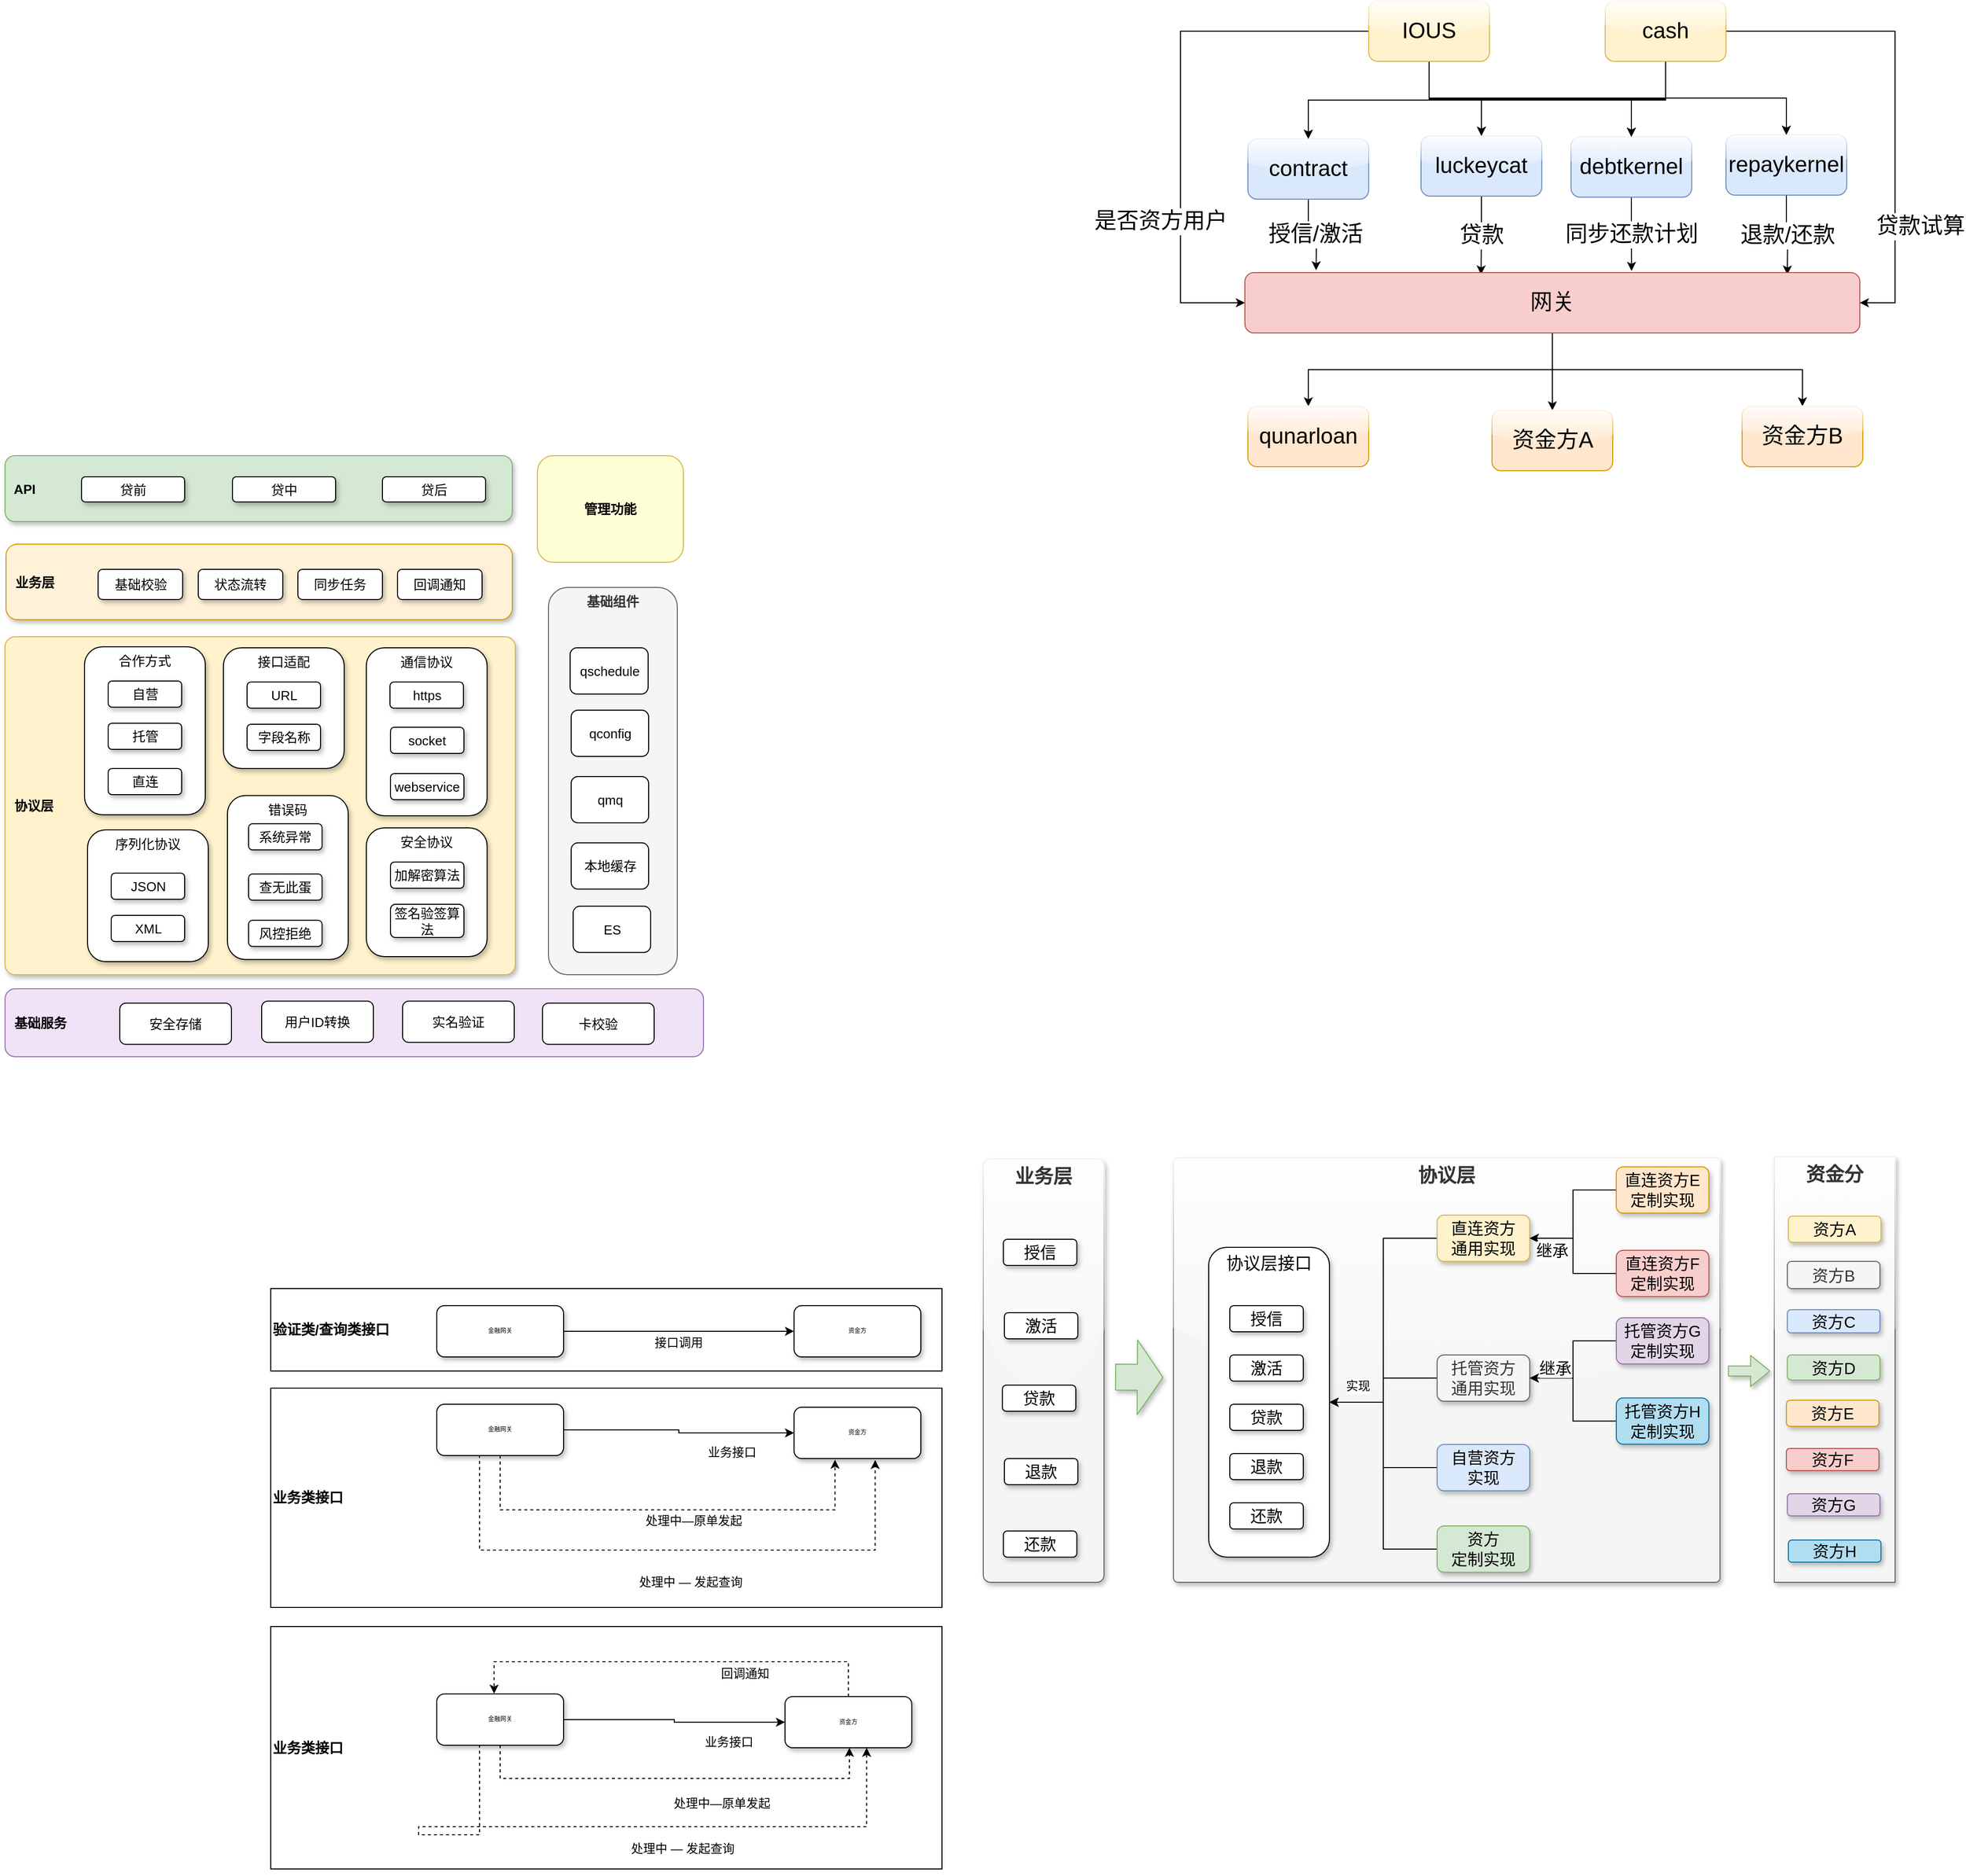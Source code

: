 <mxfile version="12.9.3" type="github">
  <diagram id="pQbSXTKy-mhwdIOJWXm_" name="第 1 页">
    <mxGraphModel dx="2622" dy="1562" grid="0" gridSize="10" guides="1" tooltips="1" connect="1" arrows="1" fold="1" page="0" pageScale="1" pageWidth="1600" pageHeight="1200" math="0" shadow="0">
      <root>
        <mxCell id="0" />
        <mxCell id="1" parent="0" />
        <mxCell id="Zh9DPLkA23UePyNAktpm-85" value="&amp;nbsp; 基础服务" style="rounded=1;whiteSpace=wrap;html=1;shadow=0;fontSize=13;align=left;verticalAlign=middle;fontStyle=1;fillColor=#F1E3F7;strokeColor=#9673a6;" parent="1" vertex="1">
          <mxGeometry x="-985" y="224" width="694" height="67.5" as="geometry" />
        </mxCell>
        <mxCell id="g_zkcs7ZYNfTT1dcq7fS-4" value="业务类接口" style="rounded=0;whiteSpace=wrap;html=1;align=left;fontStyle=1;fontSize=14;" parent="1" vertex="1">
          <mxGeometry x="-721" y="858" width="667" height="241" as="geometry" />
        </mxCell>
        <mxCell id="g_zkcs7ZYNfTT1dcq7fS-3" value="业务类接口" style="rounded=0;whiteSpace=wrap;html=1;align=left;fontStyle=1;fontSize=14;" parent="1" vertex="1">
          <mxGeometry x="-721" y="621" width="667" height="218" as="geometry" />
        </mxCell>
        <mxCell id="g_zkcs7ZYNfTT1dcq7fS-2" value="验证类/查询类接口" style="rounded=0;whiteSpace=wrap;html=1;align=left;fontStyle=1;fontSize=14;" parent="1" vertex="1">
          <mxGeometry x="-721" y="522" width="667" height="82" as="geometry" />
        </mxCell>
        <mxCell id="Zh9DPLkA23UePyNAktpm-82" value="基础组件" style="rounded=1;whiteSpace=wrap;html=1;shadow=0;fontSize=13;align=center;fontStyle=1;fillColor=#f5f5f5;strokeColor=#666666;fontColor=#333333;verticalAlign=top;" parent="1" vertex="1">
          <mxGeometry x="-445" y="-175" width="128" height="385" as="geometry" />
        </mxCell>
        <mxCell id="oRhJdaxvoY9CLy49b8uQ-59" value="资金分" style="rounded=0;whiteSpace=wrap;html=1;verticalAlign=top;fontSize=19;fontStyle=1;shadow=1;fillColor=#f5f5f5;strokeColor=#666666;fontColor=#333333;glass=1;" parent="1" vertex="1">
          <mxGeometry x="773" y="391" width="120" height="423" as="geometry" />
        </mxCell>
        <mxCell id="oRhJdaxvoY9CLy49b8uQ-37" value="协议层" style="rounded=1;whiteSpace=wrap;html=1;verticalAlign=top;fontStyle=1;fontSize=19;shadow=1;fillColor=#f5f5f5;strokeColor=#666666;fontColor=#333333;comic=0;glass=1;arcSize=1;" parent="1" vertex="1">
          <mxGeometry x="176" y="392" width="543" height="422" as="geometry" />
        </mxCell>
        <mxCell id="jV6rehnpYOMUCbgezzGA-75" value="协议层接口" style="rounded=1;whiteSpace=wrap;html=1;verticalAlign=top;shadow=1;fontSize=17;" parent="1" vertex="1">
          <mxGeometry x="211" y="481" width="120" height="308" as="geometry" />
        </mxCell>
        <mxCell id="jV6rehnpYOMUCbgezzGA-76" value="授信" style="rounded=1;whiteSpace=wrap;html=1;fontSize=16;shadow=1;" parent="1" vertex="1">
          <mxGeometry x="232" y="539" width="73" height="26" as="geometry" />
        </mxCell>
        <mxCell id="jV6rehnpYOMUCbgezzGA-77" value="退款" style="rounded=1;whiteSpace=wrap;html=1;fontSize=16;shadow=1;" parent="1" vertex="1">
          <mxGeometry x="232" y="686" width="73" height="26" as="geometry" />
        </mxCell>
        <mxCell id="jV6rehnpYOMUCbgezzGA-78" value="贷款" style="rounded=1;whiteSpace=wrap;html=1;fontSize=16;shadow=1;" parent="1" vertex="1">
          <mxGeometry x="232" y="637" width="73" height="26" as="geometry" />
        </mxCell>
        <mxCell id="jV6rehnpYOMUCbgezzGA-79" value="还款" style="rounded=1;whiteSpace=wrap;html=1;fontSize=16;shadow=1;" parent="1" vertex="1">
          <mxGeometry x="232" y="735" width="73" height="26" as="geometry" />
        </mxCell>
        <mxCell id="jV6rehnpYOMUCbgezzGA-84" style="edgeStyle=orthogonalEdgeStyle;rounded=0;orthogonalLoop=1;jettySize=auto;html=1;exitX=0;exitY=0.5;exitDx=0;exitDy=0;entryX=1;entryY=0.5;entryDx=0;entryDy=0;shadow=0;" parent="1" source="jV6rehnpYOMUCbgezzGA-81" target="jV6rehnpYOMUCbgezzGA-75" edge="1">
          <mxGeometry relative="1" as="geometry" />
        </mxCell>
        <mxCell id="jV6rehnpYOMUCbgezzGA-81" value="直连资方&lt;br style=&quot;font-size: 16px;&quot;&gt;通用实现" style="rounded=1;whiteSpace=wrap;html=1;fontSize=16;fillColor=#fff2cc;strokeColor=#d6b656;shadow=1;" parent="1" vertex="1">
          <mxGeometry x="438" y="449" width="92" height="46" as="geometry" />
        </mxCell>
        <mxCell id="jV6rehnpYOMUCbgezzGA-85" style="edgeStyle=orthogonalEdgeStyle;rounded=0;orthogonalLoop=1;jettySize=auto;html=1;exitX=0;exitY=0.5;exitDx=0;exitDy=0;shadow=0;" parent="1" source="jV6rehnpYOMUCbgezzGA-82" target="jV6rehnpYOMUCbgezzGA-75" edge="1">
          <mxGeometry relative="1" as="geometry" />
        </mxCell>
        <mxCell id="jV6rehnpYOMUCbgezzGA-87" value="实现" style="text;html=1;align=center;verticalAlign=middle;resizable=0;points=[];labelBackgroundColor=#ffffff;shadow=0;" parent="jV6rehnpYOMUCbgezzGA-85" vertex="1" connectable="0">
          <mxGeometry x="-0.215" y="-3" relative="1" as="geometry">
            <mxPoint x="-28" y="11" as="offset" />
          </mxGeometry>
        </mxCell>
        <mxCell id="jV6rehnpYOMUCbgezzGA-82" value="托管资方&lt;br style=&quot;font-size: 16px;&quot;&gt;通用实现" style="rounded=1;whiteSpace=wrap;html=1;fontSize=16;fillColor=#f5f5f5;strokeColor=#666666;fontColor=#333333;shadow=1;" parent="1" vertex="1">
          <mxGeometry x="438" y="588" width="92" height="46" as="geometry" />
        </mxCell>
        <mxCell id="jV6rehnpYOMUCbgezzGA-86" style="edgeStyle=orthogonalEdgeStyle;rounded=0;orthogonalLoop=1;jettySize=auto;html=1;shadow=0;" parent="1" source="jV6rehnpYOMUCbgezzGA-83" target="jV6rehnpYOMUCbgezzGA-75" edge="1">
          <mxGeometry relative="1" as="geometry" />
        </mxCell>
        <mxCell id="jV6rehnpYOMUCbgezzGA-83" value="自营资方&lt;br style=&quot;font-size: 16px;&quot;&gt;实现" style="rounded=1;whiteSpace=wrap;html=1;fontSize=16;fillColor=#dae8fc;strokeColor=#6c8ebf;shadow=1;" parent="1" vertex="1">
          <mxGeometry x="438" y="677" width="92" height="46" as="geometry" />
        </mxCell>
        <mxCell id="jV6rehnpYOMUCbgezzGA-89" value="" style="edgeStyle=orthogonalEdgeStyle;rounded=0;orthogonalLoop=1;jettySize=auto;html=1;entryX=1;entryY=0.5;entryDx=0;entryDy=0;shadow=0;" parent="1" source="jV6rehnpYOMUCbgezzGA-88" target="jV6rehnpYOMUCbgezzGA-81" edge="1">
          <mxGeometry relative="1" as="geometry" />
        </mxCell>
        <mxCell id="jV6rehnpYOMUCbgezzGA-88" value="直连资方E&lt;br style=&quot;font-size: 16px;&quot;&gt;定制实现" style="rounded=1;whiteSpace=wrap;html=1;fontSize=16;fillColor=#ffe6cc;strokeColor=#d79b00;shadow=1;" parent="1" vertex="1">
          <mxGeometry x="616" y="401" width="92" height="46" as="geometry" />
        </mxCell>
        <mxCell id="jV6rehnpYOMUCbgezzGA-93" style="edgeStyle=orthogonalEdgeStyle;rounded=0;orthogonalLoop=1;jettySize=auto;html=1;entryX=1;entryY=0.5;entryDx=0;entryDy=0;shadow=0;" parent="1" source="jV6rehnpYOMUCbgezzGA-91" target="jV6rehnpYOMUCbgezzGA-81" edge="1">
          <mxGeometry relative="1" as="geometry" />
        </mxCell>
        <mxCell id="jV6rehnpYOMUCbgezzGA-98" value="继承" style="text;html=1;align=center;verticalAlign=middle;resizable=0;points=[];labelBackgroundColor=#ffffff;shadow=0;fontSize=16;" parent="jV6rehnpYOMUCbgezzGA-93" vertex="1" connectable="0">
          <mxGeometry x="0.443" y="1" relative="1" as="geometry">
            <mxPoint x="-12" y="11" as="offset" />
          </mxGeometry>
        </mxCell>
        <mxCell id="jV6rehnpYOMUCbgezzGA-91" value="直连资方F&lt;br style=&quot;font-size: 16px;&quot;&gt;定制实现" style="rounded=1;whiteSpace=wrap;html=1;fontSize=16;fillColor=#f8cecc;strokeColor=#b85450;shadow=1;" parent="1" vertex="1">
          <mxGeometry x="616" y="484" width="92" height="46" as="geometry" />
        </mxCell>
        <mxCell id="jV6rehnpYOMUCbgezzGA-94" value="" style="edgeStyle=orthogonalEdgeStyle;rounded=0;orthogonalLoop=1;jettySize=auto;html=1;shadow=0;" parent="1" source="jV6rehnpYOMUCbgezzGA-95" target="jV6rehnpYOMUCbgezzGA-82" edge="1">
          <mxGeometry relative="1" as="geometry">
            <mxPoint x="530" y="617.75" as="targetPoint" />
          </mxGeometry>
        </mxCell>
        <mxCell id="jV6rehnpYOMUCbgezzGA-95" value="托管资方G&lt;br style=&quot;font-size: 16px;&quot;&gt;定制实现" style="rounded=1;whiteSpace=wrap;html=1;fontSize=16;fillColor=#e1d5e7;strokeColor=#9673a6;shadow=1;" parent="1" vertex="1">
          <mxGeometry x="616" y="551" width="92" height="46" as="geometry" />
        </mxCell>
        <mxCell id="jV6rehnpYOMUCbgezzGA-96" style="edgeStyle=orthogonalEdgeStyle;rounded=0;orthogonalLoop=1;jettySize=auto;html=1;shadow=0;" parent="1" source="jV6rehnpYOMUCbgezzGA-97" target="jV6rehnpYOMUCbgezzGA-82" edge="1">
          <mxGeometry relative="1" as="geometry">
            <mxPoint x="530" y="617.75" as="targetPoint" />
          </mxGeometry>
        </mxCell>
        <mxCell id="jV6rehnpYOMUCbgezzGA-99" value="继承" style="text;html=1;align=center;verticalAlign=middle;resizable=0;points=[];labelBackgroundColor=#ffffff;shadow=0;fontSize=16;" parent="jV6rehnpYOMUCbgezzGA-96" vertex="1" connectable="0">
          <mxGeometry x="0.519" y="2" relative="1" as="geometry">
            <mxPoint x="-5.8" y="-12" as="offset" />
          </mxGeometry>
        </mxCell>
        <mxCell id="jV6rehnpYOMUCbgezzGA-97" value="托管资方H&lt;br style=&quot;font-size: 16px;&quot;&gt;定制实现" style="rounded=1;whiteSpace=wrap;html=1;fontSize=16;fillColor=#b1ddf0;shadow=1;strokeColor=#10739e;" parent="1" vertex="1">
          <mxGeometry x="616" y="630.75" width="92" height="46" as="geometry" />
        </mxCell>
        <mxCell id="jV6rehnpYOMUCbgezzGA-102" style="edgeStyle=orthogonalEdgeStyle;rounded=0;orthogonalLoop=1;jettySize=auto;html=1;entryX=1;entryY=0.5;entryDx=0;entryDy=0;shadow=0;" parent="1" source="jV6rehnpYOMUCbgezzGA-100" target="jV6rehnpYOMUCbgezzGA-75" edge="1">
          <mxGeometry relative="1" as="geometry" />
        </mxCell>
        <mxCell id="jV6rehnpYOMUCbgezzGA-100" value="资方&lt;br style=&quot;font-size: 16px;&quot;&gt;定制实现" style="rounded=1;whiteSpace=wrap;html=1;fontSize=16;fillColor=#d5e8d4;strokeColor=#82b366;shadow=1;" parent="1" vertex="1">
          <mxGeometry x="438" y="758" width="92" height="46" as="geometry" />
        </mxCell>
        <mxCell id="jV6rehnpYOMUCbgezzGA-101" style="edgeStyle=orthogonalEdgeStyle;rounded=0;orthogonalLoop=1;jettySize=auto;html=1;exitX=0.5;exitY=1;exitDx=0;exitDy=0;fillColor=#fff2cc;strokeColor=#d6b656;shadow=0;fontSize=16;" parent="1" source="jV6rehnpYOMUCbgezzGA-91" target="jV6rehnpYOMUCbgezzGA-91" edge="1">
          <mxGeometry relative="1" as="geometry" />
        </mxCell>
        <mxCell id="oRhJdaxvoY9CLy49b8uQ-34" value="激活" style="rounded=1;whiteSpace=wrap;html=1;fontSize=16;shadow=1;" parent="1" vertex="1">
          <mxGeometry x="232" y="588" width="73" height="26" as="geometry" />
        </mxCell>
        <mxCell id="oRhJdaxvoY9CLy49b8uQ-51" value="" style="shape=flexArrow;endArrow=classic;html=1;fillColor=#d5e8d4;strokeColor=#82b366;shadow=1;endWidth=47.5;endSize=8.133;width=25.833;" parent="1" edge="1">
          <mxGeometry width="50" height="50" relative="1" as="geometry">
            <mxPoint x="118" y="610" as="sourcePoint" />
            <mxPoint x="166" y="610.29" as="targetPoint" />
          </mxGeometry>
        </mxCell>
        <mxCell id="oRhJdaxvoY9CLy49b8uQ-52" value="资方E" style="rounded=1;whiteSpace=wrap;html=1;fontSize=16;fillColor=#ffe6cc;strokeColor=#d79b00;shadow=1;" parent="1" vertex="1">
          <mxGeometry x="785" y="633" width="92" height="26" as="geometry" />
        </mxCell>
        <mxCell id="oRhJdaxvoY9CLy49b8uQ-53" value="资方B" style="rounded=1;whiteSpace=wrap;html=1;fontSize=16;fillColor=#f5f5f5;strokeColor=#666666;fontColor=#333333;shadow=1;" parent="1" vertex="1">
          <mxGeometry x="786" y="495" width="92" height="27" as="geometry" />
        </mxCell>
        <mxCell id="oRhJdaxvoY9CLy49b8uQ-54" value="资方C" style="rounded=1;whiteSpace=wrap;html=1;fontSize=16;fillColor=#dae8fc;strokeColor=#6c8ebf;shadow=1;" parent="1" vertex="1">
          <mxGeometry x="786" y="543" width="92" height="23" as="geometry" />
        </mxCell>
        <mxCell id="oRhJdaxvoY9CLy49b8uQ-55" value="资方D" style="rounded=1;whiteSpace=wrap;html=1;fontSize=16;fillColor=#d5e8d4;strokeColor=#82b366;shadow=1;" parent="1" vertex="1">
          <mxGeometry x="786" y="588" width="92" height="25" as="geometry" />
        </mxCell>
        <mxCell id="oRhJdaxvoY9CLy49b8uQ-56" value="资方F" style="rounded=1;whiteSpace=wrap;html=1;fontSize=16;fillColor=#f8cecc;strokeColor=#b85450;shadow=1;" parent="1" vertex="1">
          <mxGeometry x="785" y="681" width="92" height="22" as="geometry" />
        </mxCell>
        <mxCell id="oRhJdaxvoY9CLy49b8uQ-60" value="" style="shape=flexArrow;endArrow=classic;html=1;fillColor=#d5e8d4;strokeColor=#82b366;shadow=1;" parent="1" edge="1">
          <mxGeometry width="50" height="50" relative="1" as="geometry">
            <mxPoint x="727" y="604" as="sourcePoint" />
            <mxPoint x="769" y="604" as="targetPoint" />
          </mxGeometry>
        </mxCell>
        <mxCell id="oRhJdaxvoY9CLy49b8uQ-38" value="业务层" style="rounded=1;whiteSpace=wrap;html=1;verticalAlign=top;fontStyle=1;fontSize=19;shadow=1;fillColor=#f5f5f5;strokeColor=#666666;fontColor=#333333;arcSize=6;glass=1;" parent="1" vertex="1">
          <mxGeometry x="-13" y="393" width="120" height="421" as="geometry" />
        </mxCell>
        <mxCell id="oRhJdaxvoY9CLy49b8uQ-39" value="授信" style="rounded=1;whiteSpace=wrap;html=1;fontSize=16;shadow=1;" parent="1" vertex="1">
          <mxGeometry x="7" y="473" width="73" height="26" as="geometry" />
        </mxCell>
        <mxCell id="oRhJdaxvoY9CLy49b8uQ-40" value="退款" style="rounded=1;whiteSpace=wrap;html=1;fontSize=16;shadow=1;" parent="1" vertex="1">
          <mxGeometry x="8" y="691" width="73" height="26" as="geometry" />
        </mxCell>
        <mxCell id="oRhJdaxvoY9CLy49b8uQ-41" value="贷款" style="rounded=1;whiteSpace=wrap;html=1;fontSize=16;shadow=1;" parent="1" vertex="1">
          <mxGeometry x="6" y="618" width="73" height="26" as="geometry" />
        </mxCell>
        <mxCell id="oRhJdaxvoY9CLy49b8uQ-42" value="还款" style="rounded=1;whiteSpace=wrap;html=1;fontSize=16;shadow=1;" parent="1" vertex="1">
          <mxGeometry x="7" y="763" width="73" height="26" as="geometry" />
        </mxCell>
        <mxCell id="oRhJdaxvoY9CLy49b8uQ-43" value="激活" style="rounded=1;whiteSpace=wrap;html=1;fontSize=16;shadow=1;" parent="1" vertex="1">
          <mxGeometry x="8" y="546" width="73" height="26" as="geometry" />
        </mxCell>
        <mxCell id="oRhJdaxvoY9CLy49b8uQ-63" value="资方A" style="rounded=1;whiteSpace=wrap;html=1;fontSize=16;fillColor=#fff2cc;strokeColor=#d6b656;shadow=1;" parent="1" vertex="1">
          <mxGeometry x="787" y="450" width="92" height="26" as="geometry" />
        </mxCell>
        <mxCell id="oRhJdaxvoY9CLy49b8uQ-64" value="资方G" style="rounded=1;whiteSpace=wrap;html=1;fontSize=16;fillColor=#e1d5e7;strokeColor=#9673a6;shadow=1;" parent="1" vertex="1">
          <mxGeometry x="786" y="726" width="92" height="22" as="geometry" />
        </mxCell>
        <mxCell id="oRhJdaxvoY9CLy49b8uQ-65" value="资方H" style="rounded=1;whiteSpace=wrap;html=1;fontSize=16;shadow=1;fillColor=#b1ddf0;strokeColor=#10739e;" parent="1" vertex="1">
          <mxGeometry x="787" y="772" width="92" height="22" as="geometry" />
        </mxCell>
        <mxCell id="oRhJdaxvoY9CLy49b8uQ-20" style="edgeStyle=orthogonalEdgeStyle;rounded=0;orthogonalLoop=1;jettySize=auto;html=1;exitX=0.337;exitY=0.988;exitDx=0;exitDy=0;dashed=1;exitPerimeter=0;shadow=0;" parent="1" source="jV6rehnpYOMUCbgezzGA-58" edge="1">
          <mxGeometry relative="1" as="geometry">
            <mxPoint x="-128.871" y="978.529" as="targetPoint" />
            <Array as="points">
              <mxPoint x="-513" y="1065" />
              <mxPoint x="-574" y="1065" />
              <mxPoint x="-574" y="1057" />
              <mxPoint x="-129" y="1057" />
            </Array>
          </mxGeometry>
        </mxCell>
        <mxCell id="oRhJdaxvoY9CLy49b8uQ-21" value="处理中 — 发起查询" style="text;html=1;align=center;verticalAlign=middle;resizable=0;points=[];labelBackgroundColor=#ffffff;shadow=0;" parent="oRhJdaxvoY9CLy49b8uQ-20" vertex="1" connectable="0">
          <mxGeometry x="0.12" y="2" width="125.984" height="50.956" relative="1" as="geometry">
            <mxPoint x="-24.8" y="-1" as="offset" />
          </mxGeometry>
        </mxCell>
        <mxCell id="jV6rehnpYOMUCbgezzGA-58" value="金融网关" style="rounded=1;whiteSpace=wrap;html=1;fontSize=6;shadow=1;" parent="1" vertex="1">
          <mxGeometry x="-556.004" y="925.004" width="125.984" height="50.956" as="geometry" />
        </mxCell>
        <mxCell id="jV6rehnpYOMUCbgezzGA-61" value="资金方" style="rounded=1;whiteSpace=wrap;html=1;fontSize=6;shadow=1;" parent="1" vertex="1">
          <mxGeometry x="-209.984" y="927.574" width="125.984" height="50.956" as="geometry" />
        </mxCell>
        <mxCell id="jV6rehnpYOMUCbgezzGA-52" style="edgeStyle=orthogonalEdgeStyle;rounded=0;orthogonalLoop=1;jettySize=auto;html=1;exitX=0.5;exitY=0;exitDx=0;exitDy=0;dashed=1;entryX=0.452;entryY=-0.006;entryDx=0;entryDy=0;entryPerimeter=0;shadow=0;" parent="1" source="jV6rehnpYOMUCbgezzGA-61" target="jV6rehnpYOMUCbgezzGA-58" edge="1">
          <mxGeometry relative="1" as="geometry">
            <mxPoint x="-555.145" y="913.676" as="targetPoint" />
            <Array as="points">
              <mxPoint x="-147" y="893" />
              <mxPoint x="-499" y="893" />
            </Array>
          </mxGeometry>
        </mxCell>
        <mxCell id="jV6rehnpYOMUCbgezzGA-53" value="回调通知" style="text;html=1;align=center;verticalAlign=middle;resizable=0;points=[];labelBackgroundColor=#ffffff;shadow=0;" parent="jV6rehnpYOMUCbgezzGA-52" vertex="1" connectable="0">
          <mxGeometry x="-0.165" y="1" width="125.984" height="50.956" relative="1" as="geometry">
            <mxPoint x="-26.37" y="-14" as="offset" />
          </mxGeometry>
        </mxCell>
        <mxCell id="jV6rehnpYOMUCbgezzGA-54" value="" style="edgeStyle=orthogonalEdgeStyle;rounded=0;orthogonalLoop=1;jettySize=auto;html=1;shadow=0;" parent="1" source="jV6rehnpYOMUCbgezzGA-58" target="jV6rehnpYOMUCbgezzGA-61" edge="1">
          <mxGeometry relative="1" as="geometry">
            <mxPoint x="-223.79" y="953.051" as="targetPoint" />
          </mxGeometry>
        </mxCell>
        <mxCell id="jV6rehnpYOMUCbgezzGA-55" value="业务接口" style="text;html=1;align=center;verticalAlign=middle;resizable=0;points=[];labelBackgroundColor=#ffffff;shadow=0;" parent="jV6rehnpYOMUCbgezzGA-54" vertex="1" connectable="0">
          <mxGeometry x="-0.18" width="125.984" height="50.956" relative="1" as="geometry">
            <mxPoint x="9.14" y="-2.5" as="offset" />
          </mxGeometry>
        </mxCell>
        <mxCell id="jV6rehnpYOMUCbgezzGA-56" value="" style="edgeStyle=orthogonalEdgeStyle;rounded=0;orthogonalLoop=1;jettySize=auto;html=1;entryX=0.5;entryY=1;entryDx=0;entryDy=0;exitX=0.5;exitY=1;exitDx=0;exitDy=0;dashed=1;shadow=0;" parent="1" source="jV6rehnpYOMUCbgezzGA-58" target="jV6rehnpYOMUCbgezzGA-61" edge="1">
          <mxGeometry relative="1" as="geometry">
            <mxPoint x="-574.992" y="1102.059" as="targetPoint" />
            <Array as="points">
              <mxPoint x="-493" y="1009" />
              <mxPoint x="-146" y="1009" />
            </Array>
          </mxGeometry>
        </mxCell>
        <mxCell id="jV6rehnpYOMUCbgezzGA-57" value="处理中—原单发起" style="text;html=1;align=center;verticalAlign=middle;resizable=0;points=[];labelBackgroundColor=#ffffff;shadow=0;" parent="jV6rehnpYOMUCbgezzGA-56" vertex="1" connectable="0">
          <mxGeometry x="-0.148" y="1" width="125.984" height="50.956" relative="1" as="geometry">
            <mxPoint x="14.48" y="1" as="offset" />
          </mxGeometry>
        </mxCell>
        <mxCell id="oRhJdaxvoY9CLy49b8uQ-15" value="金融网关" style="rounded=1;whiteSpace=wrap;html=1;fontSize=6;shadow=1;" parent="1" vertex="1">
          <mxGeometry x="-556" y="539" width="125.984" height="50.956" as="geometry" />
        </mxCell>
        <mxCell id="oRhJdaxvoY9CLy49b8uQ-18" value="资金方" style="rounded=1;whiteSpace=wrap;html=1;fontSize=6;shadow=1;" parent="1" vertex="1">
          <mxGeometry x="-201.0" y="539" width="125.984" height="50.956" as="geometry" />
        </mxCell>
        <mxCell id="oRhJdaxvoY9CLy49b8uQ-11" value="" style="edgeStyle=orthogonalEdgeStyle;rounded=0;orthogonalLoop=1;jettySize=auto;html=1;shadow=0;" parent="1" source="oRhJdaxvoY9CLy49b8uQ-15" target="oRhJdaxvoY9CLy49b8uQ-18" edge="1">
          <mxGeometry relative="1" as="geometry">
            <mxPoint x="-225.516" y="565.478" as="targetPoint" />
          </mxGeometry>
        </mxCell>
        <mxCell id="oRhJdaxvoY9CLy49b8uQ-12" value="接口调用" style="text;html=1;align=center;verticalAlign=middle;resizable=0;points=[];labelBackgroundColor=#ffffff;shadow=0;" parent="oRhJdaxvoY9CLy49b8uQ-11" vertex="1" connectable="0">
          <mxGeometry x="-0.18" width="125.984" height="50.956" relative="1" as="geometry">
            <mxPoint x="-42.98" y="-13.48" as="offset" />
          </mxGeometry>
        </mxCell>
        <mxCell id="oRhJdaxvoY9CLy49b8uQ-28" style="edgeStyle=orthogonalEdgeStyle;rounded=0;orthogonalLoop=1;jettySize=auto;html=1;exitX=0.337;exitY=0.988;exitDx=0;exitDy=0;dashed=1;exitPerimeter=0;shadow=0;entryX=0.64;entryY=1.029;entryDx=0;entryDy=0;entryPerimeter=0;" parent="1" source="oRhJdaxvoY9CLy49b8uQ-30" target="oRhJdaxvoY9CLy49b8uQ-31" edge="1">
          <mxGeometry relative="1" as="geometry">
            <mxPoint x="-120.02" y="700" as="targetPoint" />
            <Array as="points">
              <mxPoint x="-513" y="782" />
              <mxPoint x="-120" y="782" />
            </Array>
          </mxGeometry>
        </mxCell>
        <mxCell id="oRhJdaxvoY9CLy49b8uQ-29" value="处理中 — 发起查询" style="text;html=1;align=center;verticalAlign=middle;resizable=0;points=[];labelBackgroundColor=#ffffff;shadow=0;" parent="oRhJdaxvoY9CLy49b8uQ-28" vertex="1" connectable="0">
          <mxGeometry x="0.12" y="2" width="125.984" height="50.956" relative="1" as="geometry">
            <mxPoint x="-82.75" y="9" as="offset" />
          </mxGeometry>
        </mxCell>
        <mxCell id="oRhJdaxvoY9CLy49b8uQ-30" value="金融网关" style="rounded=1;whiteSpace=wrap;html=1;fontSize=6;shadow=1;arcSize=15;" parent="1" vertex="1">
          <mxGeometry x="-556" y="637.0" width="125.984" height="50.956" as="geometry" />
        </mxCell>
        <mxCell id="oRhJdaxvoY9CLy49b8uQ-31" value="资金方" style="rounded=1;whiteSpace=wrap;html=1;fontSize=6;shadow=1;" parent="1" vertex="1">
          <mxGeometry x="-201" y="640" width="125.984" height="50.956" as="geometry" />
        </mxCell>
        <mxCell id="oRhJdaxvoY9CLy49b8uQ-24" value="" style="edgeStyle=orthogonalEdgeStyle;rounded=0;orthogonalLoop=1;jettySize=auto;html=1;shadow=0;" parent="1" source="oRhJdaxvoY9CLy49b8uQ-30" target="oRhJdaxvoY9CLy49b8uQ-31" edge="1">
          <mxGeometry relative="1" as="geometry">
            <mxPoint x="-214.81" y="621.551" as="targetPoint" />
          </mxGeometry>
        </mxCell>
        <mxCell id="oRhJdaxvoY9CLy49b8uQ-25" value="业务接口" style="text;html=1;align=center;verticalAlign=middle;resizable=0;points=[];labelBackgroundColor=#ffffff;shadow=0;" parent="oRhJdaxvoY9CLy49b8uQ-24" vertex="1" connectable="0">
          <mxGeometry x="-0.18" width="125.984" height="50.956" relative="1" as="geometry">
            <mxPoint x="9.14" y="-2.5" as="offset" />
          </mxGeometry>
        </mxCell>
        <mxCell id="oRhJdaxvoY9CLy49b8uQ-26" value="" style="edgeStyle=orthogonalEdgeStyle;rounded=0;orthogonalLoop=1;jettySize=auto;html=1;exitX=0.5;exitY=1;exitDx=0;exitDy=0;dashed=1;shadow=0;entryX=0.323;entryY=1.022;entryDx=0;entryDy=0;entryPerimeter=0;" parent="1" source="oRhJdaxvoY9CLy49b8uQ-30" target="oRhJdaxvoY9CLy49b8uQ-31" edge="1">
          <mxGeometry relative="1" as="geometry">
            <mxPoint x="-160.02" y="734" as="targetPoint" />
            <Array as="points">
              <mxPoint x="-493" y="742" />
              <mxPoint x="-160" y="742" />
            </Array>
          </mxGeometry>
        </mxCell>
        <mxCell id="oRhJdaxvoY9CLy49b8uQ-27" value="处理中—原单发起" style="text;html=1;align=center;verticalAlign=middle;resizable=0;points=[];labelBackgroundColor=#ffffff;shadow=0;" parent="oRhJdaxvoY9CLy49b8uQ-26" vertex="1" connectable="0">
          <mxGeometry x="-0.148" y="1" width="125.984" height="50.956" relative="1" as="geometry">
            <mxPoint x="-2.98" y="-13.48" as="offset" />
          </mxGeometry>
        </mxCell>
        <mxCell id="Zh9DPLkA23UePyNAktpm-13" value="qconfig" style="rounded=1;whiteSpace=wrap;html=1;shadow=0;fontSize=13;align=center;" parent="1" vertex="1">
          <mxGeometry x="-422.5" y="-53" width="77" height="46" as="geometry" />
        </mxCell>
        <mxCell id="Zh9DPLkA23UePyNAktpm-14" value="qmq" style="rounded=1;whiteSpace=wrap;html=1;shadow=0;fontSize=13;align=center;" parent="1" vertex="1">
          <mxGeometry x="-422.5" y="13" width="77" height="46" as="geometry" />
        </mxCell>
        <mxCell id="Zh9DPLkA23UePyNAktpm-15" value="qschedule" style="rounded=1;whiteSpace=wrap;html=1;shadow=0;fontSize=13;align=center;" parent="1" vertex="1">
          <mxGeometry x="-423.5" y="-115" width="77.5" height="46" as="geometry" />
        </mxCell>
        <mxCell id="Zh9DPLkA23UePyNAktpm-16" value="本地缓存" style="rounded=1;whiteSpace=wrap;html=1;shadow=0;fontSize=13;align=center;" parent="1" vertex="1">
          <mxGeometry x="-422.5" y="78.91" width="77" height="46" as="geometry" />
        </mxCell>
        <mxCell id="Zh9DPLkA23UePyNAktpm-45" value="安全存储" style="rounded=1;whiteSpace=wrap;html=1;shadow=0;fontSize=13;align=center;" parent="1" vertex="1">
          <mxGeometry x="-871" y="238.25" width="111" height="41" as="geometry" />
        </mxCell>
        <mxCell id="Zh9DPLkA23UePyNAktpm-46" value="用户ID转换" style="rounded=1;whiteSpace=wrap;html=1;shadow=0;fontSize=13;align=center;" parent="1" vertex="1">
          <mxGeometry x="-730" y="236.25" width="111" height="41" as="geometry" />
        </mxCell>
        <mxCell id="Zh9DPLkA23UePyNAktpm-47" value="实名验证" style="rounded=1;whiteSpace=wrap;html=1;shadow=0;fontSize=13;align=center;" parent="1" vertex="1">
          <mxGeometry x="-590" y="236.25" width="111" height="41" as="geometry" />
        </mxCell>
        <mxCell id="Zh9DPLkA23UePyNAktpm-48" value="卡校验" style="rounded=1;whiteSpace=wrap;html=1;shadow=0;fontSize=13;align=center;" parent="1" vertex="1">
          <mxGeometry x="-451" y="238.25" width="111" height="41" as="geometry" />
        </mxCell>
        <mxCell id="jV6rehnpYOMUCbgezzGA-5" value="&lt;span style=&quot;white-space: normal; font-size: 13px;&quot;&gt;&amp;nbsp; API&lt;/span&gt;" style="rounded=1;whiteSpace=wrap;html=1;shadow=1;verticalAlign=middle;align=left;fontSize=13;fontStyle=1;fillColor=#d5e8d4;strokeColor=#82b366;" parent="1" vertex="1">
          <mxGeometry x="-985" y="-306" width="504" height="65.5" as="geometry" />
        </mxCell>
        <mxCell id="47TmQyaTfyfTuBjJMVQk-3" value="贷中" style="rounded=1;whiteSpace=wrap;html=1;fontSize=13;shadow=1;" parent="1" vertex="1">
          <mxGeometry x="-759" y="-285" width="102.5" height="25" as="geometry" />
        </mxCell>
        <mxCell id="jV6rehnpYOMUCbgezzGA-1" value="贷后" style="rounded=1;whiteSpace=wrap;html=1;fontSize=13;shadow=1;" parent="1" vertex="1">
          <mxGeometry x="-610" y="-285" width="102.5" height="25" as="geometry" />
        </mxCell>
        <mxCell id="jV6rehnpYOMUCbgezzGA-2" value="贷前" style="rounded=1;whiteSpace=wrap;html=1;fontSize=13;shadow=1;" parent="1" vertex="1">
          <mxGeometry x="-909" y="-285" width="102.5" height="25" as="geometry" />
        </mxCell>
        <mxCell id="jV6rehnpYOMUCbgezzGA-3" value="&amp;nbsp; 业务层" style="rounded=1;whiteSpace=wrap;html=1;verticalAlign=middle;shadow=1;align=left;fontSize=13;fontStyle=1;fillColor=#FFF2D9;strokeColor=#d79b00;" parent="1" vertex="1">
          <mxGeometry x="-984" y="-218" width="503" height="75" as="geometry" />
        </mxCell>
        <mxCell id="jV6rehnpYOMUCbgezzGA-8" value="&lt;span style=&quot;font-size: 13px;&quot;&gt;基础校验&lt;/span&gt;" style="rounded=1;whiteSpace=wrap;html=1;fontSize=13;shadow=1;" parent="1" vertex="1">
          <mxGeometry x="-892.5" y="-193" width="84" height="30" as="geometry" />
        </mxCell>
        <mxCell id="jV6rehnpYOMUCbgezzGA-9" value="&lt;span style=&quot;font-size: 13px;&quot;&gt;状态流转&lt;/span&gt;" style="rounded=1;whiteSpace=wrap;html=1;fontSize=13;shadow=1;" parent="1" vertex="1">
          <mxGeometry x="-793" y="-193" width="84" height="30" as="geometry" />
        </mxCell>
        <mxCell id="jV6rehnpYOMUCbgezzGA-10" value="&lt;span style=&quot;font-size: 13px;&quot;&gt;同步任务&lt;/span&gt;" style="rounded=1;whiteSpace=wrap;html=1;fontSize=13;shadow=1;" parent="1" vertex="1">
          <mxGeometry x="-694" y="-193" width="84" height="30" as="geometry" />
        </mxCell>
        <mxCell id="jV6rehnpYOMUCbgezzGA-11" value="&lt;span style=&quot;font-size: 13px;&quot;&gt;回调通知&lt;/span&gt;" style="rounded=1;whiteSpace=wrap;html=1;fontSize=13;shadow=1;" parent="1" vertex="1">
          <mxGeometry x="-595" y="-193" width="84" height="30" as="geometry" />
        </mxCell>
        <mxCell id="jV6rehnpYOMUCbgezzGA-4" value="&amp;nbsp; 协议层" style="rounded=1;whiteSpace=wrap;html=1;verticalAlign=middle;shadow=1;align=left;fontStyle=1;fontSize=13;arcSize=3;fillColor=#fff2cc;strokeColor=#d6b656;" parent="1" vertex="1">
          <mxGeometry x="-985" y="-126" width="507" height="336" as="geometry" />
        </mxCell>
        <mxCell id="Zh9DPLkA23UePyNAktpm-17" value="序列化协议" style="rounded=1;whiteSpace=wrap;html=1;verticalAlign=top;shadow=1;fontSize=13;" parent="1" vertex="1">
          <mxGeometry x="-903" y="66" width="120" height="131" as="geometry" />
        </mxCell>
        <mxCell id="Zh9DPLkA23UePyNAktpm-18" value="JSON" style="rounded=1;whiteSpace=wrap;html=1;fontSize=13;shadow=1;" parent="1" vertex="1">
          <mxGeometry x="-879.5" y="109" width="73" height="26" as="geometry" />
        </mxCell>
        <mxCell id="Zh9DPLkA23UePyNAktpm-22" value="XML" style="rounded=1;whiteSpace=wrap;html=1;fontSize=13;shadow=1;" parent="1" vertex="1">
          <mxGeometry x="-879.5" y="151" width="73" height="26" as="geometry" />
        </mxCell>
        <mxCell id="Zh9DPLkA23UePyNAktpm-25" style="edgeStyle=orthogonalEdgeStyle;rounded=0;orthogonalLoop=1;jettySize=auto;html=1;exitX=0.5;exitY=1;exitDx=0;exitDy=0;shadow=0;fontSize=13;" parent="1" source="Zh9DPLkA23UePyNAktpm-17" target="Zh9DPLkA23UePyNAktpm-17" edge="1">
          <mxGeometry relative="1" as="geometry" />
        </mxCell>
        <mxCell id="Zh9DPLkA23UePyNAktpm-27" value="接口适配" style="rounded=1;whiteSpace=wrap;html=1;verticalAlign=top;shadow=1;fontSize=13;" parent="1" vertex="1">
          <mxGeometry x="-768" y="-115" width="120" height="120" as="geometry" />
        </mxCell>
        <mxCell id="Zh9DPLkA23UePyNAktpm-28" value="URL" style="rounded=1;whiteSpace=wrap;html=1;fontSize=13;shadow=1;" parent="1" vertex="1">
          <mxGeometry x="-744.5" y="-81" width="73" height="26" as="geometry" />
        </mxCell>
        <mxCell id="Zh9DPLkA23UePyNAktpm-30" value="字段名称" style="rounded=1;whiteSpace=wrap;html=1;fontSize=13;shadow=1;" parent="1" vertex="1">
          <mxGeometry x="-744.5" y="-39" width="73" height="26" as="geometry" />
        </mxCell>
        <mxCell id="Zh9DPLkA23UePyNAktpm-31" style="edgeStyle=orthogonalEdgeStyle;rounded=0;orthogonalLoop=1;jettySize=auto;html=1;exitX=0.5;exitY=1;exitDx=0;exitDy=0;shadow=0;fontSize=13;" parent="1" edge="1">
          <mxGeometry relative="1" as="geometry">
            <mxPoint x="-604" y="47" as="sourcePoint" />
            <mxPoint x="-604" y="47" as="targetPoint" />
          </mxGeometry>
        </mxCell>
        <mxCell id="Zh9DPLkA23UePyNAktpm-34" value="通信协议" style="rounded=1;whiteSpace=wrap;html=1;verticalAlign=top;shadow=1;fontSize=13;" parent="1" vertex="1">
          <mxGeometry x="-626" y="-115" width="120" height="167" as="geometry" />
        </mxCell>
        <mxCell id="Zh9DPLkA23UePyNAktpm-35" value="https" style="rounded=1;whiteSpace=wrap;html=1;fontSize=13;shadow=1;" parent="1" vertex="1">
          <mxGeometry x="-602.5" y="-81" width="73" height="26" as="geometry" />
        </mxCell>
        <mxCell id="Zh9DPLkA23UePyNAktpm-36" value="webservice" style="rounded=1;whiteSpace=wrap;html=1;fontSize=13;shadow=1;" parent="1" vertex="1">
          <mxGeometry x="-602" y="10" width="73" height="26" as="geometry" />
        </mxCell>
        <mxCell id="Zh9DPLkA23UePyNAktpm-37" value="socket" style="rounded=1;whiteSpace=wrap;html=1;fontSize=13;shadow=1;" parent="1" vertex="1">
          <mxGeometry x="-602" y="-36" width="73" height="26" as="geometry" />
        </mxCell>
        <mxCell id="Zh9DPLkA23UePyNAktpm-38" style="edgeStyle=orthogonalEdgeStyle;rounded=0;orthogonalLoop=1;jettySize=auto;html=1;exitX=0.5;exitY=1;exitDx=0;exitDy=0;shadow=0;fontSize=13;" parent="1" source="Zh9DPLkA23UePyNAktpm-34" target="Zh9DPLkA23UePyNAktpm-34" edge="1">
          <mxGeometry relative="1" as="geometry" />
        </mxCell>
        <mxCell id="Zh9DPLkA23UePyNAktpm-39" style="edgeStyle=orthogonalEdgeStyle;rounded=0;orthogonalLoop=1;jettySize=auto;html=1;exitX=0.5;exitY=1;exitDx=0;exitDy=0;shadow=0;fontSize=13;" parent="1" edge="1">
          <mxGeometry relative="1" as="geometry">
            <mxPoint x="-615" y="47" as="sourcePoint" />
            <mxPoint x="-615" y="47" as="targetPoint" />
          </mxGeometry>
        </mxCell>
        <mxCell id="Zh9DPLkA23UePyNAktpm-40" value="安全协议" style="rounded=1;whiteSpace=wrap;html=1;verticalAlign=top;shadow=1;fontSize=13;" parent="1" vertex="1">
          <mxGeometry x="-626" y="64" width="120" height="128" as="geometry" />
        </mxCell>
        <mxCell id="Zh9DPLkA23UePyNAktpm-41" value="加解密算法" style="rounded=1;whiteSpace=wrap;html=1;fontSize=13;shadow=1;" parent="1" vertex="1">
          <mxGeometry x="-602" y="98" width="73" height="26" as="geometry" />
        </mxCell>
        <mxCell id="Zh9DPLkA23UePyNAktpm-43" value="签名验签算法" style="rounded=1;whiteSpace=wrap;html=1;fontSize=13;shadow=1;" parent="1" vertex="1">
          <mxGeometry x="-602" y="140" width="73" height="33" as="geometry" />
        </mxCell>
        <mxCell id="Zh9DPLkA23UePyNAktpm-44" style="edgeStyle=orthogonalEdgeStyle;rounded=0;orthogonalLoop=1;jettySize=auto;html=1;exitX=0.5;exitY=1;exitDx=0;exitDy=0;shadow=0;fontSize=13;" parent="1" source="Zh9DPLkA23UePyNAktpm-40" target="Zh9DPLkA23UePyNAktpm-40" edge="1">
          <mxGeometry relative="1" as="geometry" />
        </mxCell>
        <mxCell id="Zh9DPLkA23UePyNAktpm-51" value="合作方式" style="rounded=1;whiteSpace=wrap;html=1;verticalAlign=top;shadow=1;fontSize=13;" parent="1" vertex="1">
          <mxGeometry x="-906" y="-116" width="120" height="167" as="geometry" />
        </mxCell>
        <mxCell id="Zh9DPLkA23UePyNAktpm-52" value="自营" style="rounded=1;whiteSpace=wrap;html=1;fontSize=13;shadow=1;" parent="1" vertex="1">
          <mxGeometry x="-882.5" y="-82" width="73" height="26" as="geometry" />
        </mxCell>
        <mxCell id="Zh9DPLkA23UePyNAktpm-53" value="直连" style="rounded=1;whiteSpace=wrap;html=1;fontSize=13;shadow=1;" parent="1" vertex="1">
          <mxGeometry x="-882.5" y="5" width="73" height="26" as="geometry" />
        </mxCell>
        <mxCell id="Zh9DPLkA23UePyNAktpm-54" value="托管" style="rounded=1;whiteSpace=wrap;html=1;fontSize=13;shadow=1;" parent="1" vertex="1">
          <mxGeometry x="-882.5" y="-40" width="73" height="26" as="geometry" />
        </mxCell>
        <mxCell id="Zh9DPLkA23UePyNAktpm-55" style="edgeStyle=orthogonalEdgeStyle;rounded=0;orthogonalLoop=1;jettySize=auto;html=1;exitX=0.5;exitY=1;exitDx=0;exitDy=0;shadow=0;fontSize=13;" parent="1" source="Zh9DPLkA23UePyNAktpm-51" target="Zh9DPLkA23UePyNAktpm-51" edge="1">
          <mxGeometry relative="1" as="geometry" />
        </mxCell>
        <mxCell id="Zh9DPLkA23UePyNAktpm-58" value="错误码" style="rounded=1;whiteSpace=wrap;html=1;verticalAlign=top;shadow=1;fontSize=13;" parent="1" vertex="1">
          <mxGeometry x="-764" y="31.91" width="120" height="163" as="geometry" />
        </mxCell>
        <mxCell id="Zh9DPLkA23UePyNAktpm-59" value="风控拒绝" style="rounded=1;whiteSpace=wrap;html=1;fontSize=13;shadow=1;" parent="1" vertex="1">
          <mxGeometry x="-743" y="155.91" width="73" height="26" as="geometry" />
        </mxCell>
        <mxCell id="Zh9DPLkA23UePyNAktpm-60" value="查无此蛋" style="rounded=1;whiteSpace=wrap;html=1;fontSize=13;shadow=1;" parent="1" vertex="1">
          <mxGeometry x="-743" y="109.91" width="73" height="26" as="geometry" />
        </mxCell>
        <mxCell id="Zh9DPLkA23UePyNAktpm-61" style="edgeStyle=orthogonalEdgeStyle;rounded=0;orthogonalLoop=1;jettySize=auto;html=1;exitX=0.5;exitY=1;exitDx=0;exitDy=0;shadow=0;fontSize=13;" parent="1" edge="1">
          <mxGeometry relative="1" as="geometry">
            <mxPoint x="-704" y="182.91" as="sourcePoint" />
            <mxPoint x="-704" y="182.91" as="targetPoint" />
          </mxGeometry>
        </mxCell>
        <mxCell id="Zh9DPLkA23UePyNAktpm-62" style="edgeStyle=orthogonalEdgeStyle;rounded=0;orthogonalLoop=1;jettySize=auto;html=1;exitX=0.5;exitY=1;exitDx=0;exitDy=0;shadow=0;fontSize=13;" parent="1" edge="1">
          <mxGeometry relative="1" as="geometry">
            <mxPoint x="-707" y="47.91" as="sourcePoint" />
            <mxPoint x="-707" y="47.91" as="targetPoint" />
          </mxGeometry>
        </mxCell>
        <mxCell id="Zh9DPLkA23UePyNAktpm-63" value="系统异常" style="rounded=1;whiteSpace=wrap;html=1;fontSize=13;shadow=1;" parent="1" vertex="1">
          <mxGeometry x="-743" y="59.91" width="73" height="26" as="geometry" />
        </mxCell>
        <mxCell id="Zh9DPLkA23UePyNAktpm-64" style="edgeStyle=orthogonalEdgeStyle;rounded=0;orthogonalLoop=1;jettySize=auto;html=1;exitX=0.5;exitY=1;exitDx=0;exitDy=0;shadow=0;fontSize=13;" parent="1" source="Zh9DPLkA23UePyNAktpm-59" target="Zh9DPLkA23UePyNAktpm-59" edge="1">
          <mxGeometry relative="1" as="geometry" />
        </mxCell>
        <mxCell id="Zh9DPLkA23UePyNAktpm-75" value="管理功能" style="rounded=1;whiteSpace=wrap;html=1;shadow=0;fontSize=13;align=center;fontStyle=1;fillColor=#FFFFD6;strokeColor=#d6b656;" parent="1" vertex="1">
          <mxGeometry x="-456" y="-306" width="145" height="106" as="geometry" />
        </mxCell>
        <mxCell id="Zh9DPLkA23UePyNAktpm-76" value="ES" style="rounded=1;whiteSpace=wrap;html=1;shadow=0;fontSize=13;align=center;" parent="1" vertex="1">
          <mxGeometry x="-420.5" y="141.91" width="77" height="46" as="geometry" />
        </mxCell>
        <mxCell id="Zh9DPLkA23UePyNAktpm-94" style="edgeStyle=orthogonalEdgeStyle;rounded=0;orthogonalLoop=1;jettySize=auto;html=1;exitX=0.5;exitY=1;exitDx=0;exitDy=0;entryX=0.096;entryY=-0.056;entryDx=0;entryDy=0;entryPerimeter=0;shadow=0;fontSize=22;" parent="1" source="Zh9DPLkA23UePyNAktpm-88" edge="1">
          <mxGeometry relative="1" as="geometry">
            <mxPoint x="317.688" y="-490.36" as="targetPoint" />
          </mxGeometry>
        </mxCell>
        <mxCell id="Zh9DPLkA23UePyNAktpm-95" value="授信/激活" style="text;html=1;align=center;verticalAlign=middle;resizable=0;points=[];labelBackgroundColor=#ffffff;fontSize=22;" parent="Zh9DPLkA23UePyNAktpm-94" vertex="1" connectable="0">
          <mxGeometry x="0.077" y="1" relative="1" as="geometry">
            <mxPoint as="offset" />
          </mxGeometry>
        </mxCell>
        <mxCell id="Zh9DPLkA23UePyNAktpm-88" value="contract" style="rounded=1;whiteSpace=wrap;html=1;shadow=0;glass=1;comic=0;fontSize=22;align=center;fillColor=#dae8fc;strokeColor=#6c8ebf;" parent="1" vertex="1">
          <mxGeometry x="250" y="-621" width="120" height="60" as="geometry" />
        </mxCell>
        <mxCell id="Zh9DPLkA23UePyNAktpm-96" value="贷款" style="edgeStyle=orthogonalEdgeStyle;rounded=0;orthogonalLoop=1;jettySize=auto;html=1;exitX=0.5;exitY=1;exitDx=0;exitDy=0;entryX=0.362;entryY=0.014;entryDx=0;entryDy=0;entryPerimeter=0;shadow=0;fontSize=22;" parent="1" source="Zh9DPLkA23UePyNAktpm-89" edge="1">
          <mxGeometry relative="1" as="geometry">
            <mxPoint x="481.636" y="-486.16" as="targetPoint" />
          </mxGeometry>
        </mxCell>
        <mxCell id="Zh9DPLkA23UePyNAktpm-89" value="luckeycat" style="rounded=1;whiteSpace=wrap;html=1;shadow=0;glass=1;comic=0;fontSize=22;align=center;fillColor=#dae8fc;strokeColor=#6c8ebf;" parent="1" vertex="1">
          <mxGeometry x="422" y="-624" width="120" height="60" as="geometry" />
        </mxCell>
        <mxCell id="Zh9DPLkA23UePyNAktpm-97" value="同步还款计划" style="edgeStyle=orthogonalEdgeStyle;rounded=0;orthogonalLoop=1;jettySize=auto;html=1;exitX=0.5;exitY=1;exitDx=0;exitDy=0;shadow=0;fontSize=22;" parent="1" source="Zh9DPLkA23UePyNAktpm-90" edge="1">
          <mxGeometry relative="1" as="geometry">
            <mxPoint x="631.167" y="-489.667" as="targetPoint" />
          </mxGeometry>
        </mxCell>
        <mxCell id="Zh9DPLkA23UePyNAktpm-90" value="debtkernel" style="rounded=1;whiteSpace=wrap;html=1;shadow=0;glass=1;comic=0;fontSize=22;align=center;fillColor=#dae8fc;strokeColor=#6c8ebf;" parent="1" vertex="1">
          <mxGeometry x="571" y="-623" width="120" height="60" as="geometry" />
        </mxCell>
        <mxCell id="Zh9DPLkA23UePyNAktpm-98" value="退款/还款" style="edgeStyle=orthogonalEdgeStyle;rounded=0;orthogonalLoop=1;jettySize=auto;html=1;exitX=0.5;exitY=1;exitDx=0;exitDy=0;entryX=0.915;entryY=0.033;entryDx=0;entryDy=0;entryPerimeter=0;shadow=0;fontSize=22;" parent="1" source="Zh9DPLkA23UePyNAktpm-91" edge="1">
          <mxGeometry relative="1" as="geometry">
            <mxPoint x="785.87" y="-486.02" as="targetPoint" />
          </mxGeometry>
        </mxCell>
        <mxCell id="Zh9DPLkA23UePyNAktpm-91" value="repaykernel" style="rounded=1;whiteSpace=wrap;html=1;shadow=0;glass=1;comic=0;fontSize=22;align=center;fillColor=#dae8fc;strokeColor=#6c8ebf;" parent="1" vertex="1">
          <mxGeometry x="725" y="-625" width="120" height="60" as="geometry" />
        </mxCell>
        <mxCell id="Zh9DPLkA23UePyNAktpm-101" style="edgeStyle=orthogonalEdgeStyle;rounded=0;orthogonalLoop=1;jettySize=auto;html=1;exitX=0.5;exitY=1;exitDx=0;exitDy=0;shadow=0;fontSize=22;" parent="1" source="Zh9DPLkA23UePyNAktpm-92" target="Zh9DPLkA23UePyNAktpm-99" edge="1">
          <mxGeometry relative="1" as="geometry" />
        </mxCell>
        <mxCell id="Zh9DPLkA23UePyNAktpm-102" style="edgeStyle=orthogonalEdgeStyle;rounded=0;orthogonalLoop=1;jettySize=auto;html=1;exitX=0.5;exitY=1;exitDx=0;exitDy=0;shadow=0;fontSize=22;" parent="1" source="Zh9DPLkA23UePyNAktpm-92" target="Zh9DPLkA23UePyNAktpm-100" edge="1">
          <mxGeometry relative="1" as="geometry" />
        </mxCell>
        <mxCell id="Zh9DPLkA23UePyNAktpm-107" style="edgeStyle=orthogonalEdgeStyle;rounded=0;orthogonalLoop=1;jettySize=auto;html=1;exitX=0.5;exitY=1;exitDx=0;exitDy=0;shadow=0;fontSize=22;" parent="1" source="Zh9DPLkA23UePyNAktpm-92" target="Zh9DPLkA23UePyNAktpm-106" edge="1">
          <mxGeometry relative="1" as="geometry" />
        </mxCell>
        <mxCell id="Zh9DPLkA23UePyNAktpm-92" value="网关" style="rounded=1;whiteSpace=wrap;html=1;shadow=0;glass=0;comic=0;fontSize=22;align=center;fillColor=#f8cecc;strokeColor=#b85450;" parent="1" vertex="1">
          <mxGeometry x="247" y="-488" width="611" height="60" as="geometry" />
        </mxCell>
        <mxCell id="Zh9DPLkA23UePyNAktpm-99" value="qunarloan" style="rounded=1;whiteSpace=wrap;html=1;shadow=0;glass=1;comic=0;fontSize=22;align=center;fillColor=#ffe6cc;strokeColor=#d79b00;" parent="1" vertex="1">
          <mxGeometry x="250" y="-355" width="120" height="60" as="geometry" />
        </mxCell>
        <mxCell id="Zh9DPLkA23UePyNAktpm-100" value="资金方A" style="rounded=1;whiteSpace=wrap;html=1;shadow=0;glass=1;comic=0;fontSize=22;align=center;fillColor=#ffe6cc;strokeColor=#d79b00;" parent="1" vertex="1">
          <mxGeometry x="492.5" y="-351" width="120" height="60" as="geometry" />
        </mxCell>
        <mxCell id="Zh9DPLkA23UePyNAktpm-106" value="资金方B" style="rounded=1;whiteSpace=wrap;html=1;shadow=0;glass=1;comic=0;fontSize=22;align=center;fillColor=#ffe6cc;strokeColor=#d79b00;" parent="1" vertex="1">
          <mxGeometry x="741" y="-355" width="120" height="60" as="geometry" />
        </mxCell>
        <mxCell id="Zh9DPLkA23UePyNAktpm-114" style="edgeStyle=orthogonalEdgeStyle;rounded=0;orthogonalLoop=1;jettySize=auto;html=1;exitX=0.5;exitY=1;exitDx=0;exitDy=0;entryX=0.5;entryY=0;entryDx=0;entryDy=0;shadow=0;fontSize=22;" parent="1" source="Zh9DPLkA23UePyNAktpm-110" target="Zh9DPLkA23UePyNAktpm-88" edge="1">
          <mxGeometry relative="1" as="geometry" />
        </mxCell>
        <mxCell id="Zh9DPLkA23UePyNAktpm-116" style="edgeStyle=orthogonalEdgeStyle;rounded=0;orthogonalLoop=1;jettySize=auto;html=1;exitX=0.5;exitY=1;exitDx=0;exitDy=0;shadow=0;fontSize=22;" parent="1" source="Zh9DPLkA23UePyNAktpm-110" target="Zh9DPLkA23UePyNAktpm-89" edge="1">
          <mxGeometry relative="1" as="geometry" />
        </mxCell>
        <mxCell id="Zh9DPLkA23UePyNAktpm-118" style="edgeStyle=orthogonalEdgeStyle;rounded=0;orthogonalLoop=1;jettySize=auto;html=1;exitX=0.5;exitY=1;exitDx=0;exitDy=0;shadow=0;fontSize=22;" parent="1" source="Zh9DPLkA23UePyNAktpm-110" target="Zh9DPLkA23UePyNAktpm-90" edge="1">
          <mxGeometry relative="1" as="geometry" />
        </mxCell>
        <mxCell id="Zh9DPLkA23UePyNAktpm-122" style="edgeStyle=orthogonalEdgeStyle;rounded=0;orthogonalLoop=1;jettySize=auto;html=1;exitX=0;exitY=0.5;exitDx=0;exitDy=0;entryX=0;entryY=0.5;entryDx=0;entryDy=0;shadow=0;fontSize=22;" parent="1" source="Zh9DPLkA23UePyNAktpm-110" target="Zh9DPLkA23UePyNAktpm-92" edge="1">
          <mxGeometry relative="1" as="geometry">
            <Array as="points">
              <mxPoint x="183" y="-728" />
              <mxPoint x="183" y="-458" />
            </Array>
          </mxGeometry>
        </mxCell>
        <mxCell id="Zh9DPLkA23UePyNAktpm-123" value="是否资方用户" style="text;html=1;align=center;verticalAlign=middle;resizable=0;points=[];labelBackgroundColor=#ffffff;fontSize=22;" parent="Zh9DPLkA23UePyNAktpm-122" vertex="1" connectable="0">
          <mxGeometry x="-0.282" y="61" relative="1" as="geometry">
            <mxPoint x="-81" y="188.94" as="offset" />
          </mxGeometry>
        </mxCell>
        <mxCell id="g_zkcs7ZYNfTT1dcq7fS-1" style="edgeStyle=orthogonalEdgeStyle;rounded=0;orthogonalLoop=1;jettySize=auto;html=1;exitX=0.5;exitY=1;exitDx=0;exitDy=0;entryX=0.5;entryY=0;entryDx=0;entryDy=0;" parent="1" source="Zh9DPLkA23UePyNAktpm-110" target="Zh9DPLkA23UePyNAktpm-91" edge="1">
          <mxGeometry relative="1" as="geometry" />
        </mxCell>
        <mxCell id="Zh9DPLkA23UePyNAktpm-110" value="IOUS" style="rounded=1;whiteSpace=wrap;html=1;shadow=0;glass=1;comic=0;fontSize=22;align=center;fillColor=#fff2cc;strokeColor=#d6b656;" parent="1" vertex="1">
          <mxGeometry x="370" y="-758" width="120" height="60" as="geometry" />
        </mxCell>
        <mxCell id="Zh9DPLkA23UePyNAktpm-113" style="edgeStyle=orthogonalEdgeStyle;rounded=0;orthogonalLoop=1;jettySize=auto;html=1;exitX=0.5;exitY=1;exitDx=0;exitDy=0;shadow=0;fontSize=22;" parent="1" source="Zh9DPLkA23UePyNAktpm-111" target="Zh9DPLkA23UePyNAktpm-88" edge="1">
          <mxGeometry relative="1" as="geometry" />
        </mxCell>
        <mxCell id="Zh9DPLkA23UePyNAktpm-115" style="edgeStyle=orthogonalEdgeStyle;rounded=0;orthogonalLoop=1;jettySize=auto;html=1;exitX=0.5;exitY=1;exitDx=0;exitDy=0;entryX=0.5;entryY=0;entryDx=0;entryDy=0;shadow=0;fontSize=22;" parent="1" source="Zh9DPLkA23UePyNAktpm-111" target="Zh9DPLkA23UePyNAktpm-89" edge="1">
          <mxGeometry relative="1" as="geometry" />
        </mxCell>
        <mxCell id="Zh9DPLkA23UePyNAktpm-117" style="edgeStyle=orthogonalEdgeStyle;rounded=0;orthogonalLoop=1;jettySize=auto;html=1;exitX=0.5;exitY=1;exitDx=0;exitDy=0;shadow=0;fontSize=22;" parent="1" source="Zh9DPLkA23UePyNAktpm-111" target="Zh9DPLkA23UePyNAktpm-90" edge="1">
          <mxGeometry relative="1" as="geometry" />
        </mxCell>
        <mxCell id="Zh9DPLkA23UePyNAktpm-119" style="edgeStyle=orthogonalEdgeStyle;rounded=0;orthogonalLoop=1;jettySize=auto;html=1;exitX=0.5;exitY=1;exitDx=0;exitDy=0;entryX=0.5;entryY=0;entryDx=0;entryDy=0;shadow=0;fontSize=22;" parent="1" source="Zh9DPLkA23UePyNAktpm-111" target="Zh9DPLkA23UePyNAktpm-91" edge="1">
          <mxGeometry relative="1" as="geometry" />
        </mxCell>
        <mxCell id="Zh9DPLkA23UePyNAktpm-120" style="edgeStyle=orthogonalEdgeStyle;rounded=0;orthogonalLoop=1;jettySize=auto;html=1;exitX=1;exitY=0.5;exitDx=0;exitDy=0;entryX=1;entryY=0.5;entryDx=0;entryDy=0;shadow=0;fontSize=22;" parent="1" source="Zh9DPLkA23UePyNAktpm-111" target="Zh9DPLkA23UePyNAktpm-92" edge="1">
          <mxGeometry relative="1" as="geometry">
            <Array as="points">
              <mxPoint x="893" y="-728" />
              <mxPoint x="893" y="-458" />
            </Array>
          </mxGeometry>
        </mxCell>
        <mxCell id="Zh9DPLkA23UePyNAktpm-121" value="贷款试算" style="text;html=1;align=center;verticalAlign=middle;resizable=0;points=[];labelBackgroundColor=#ffffff;fontSize=22;" parent="Zh9DPLkA23UePyNAktpm-120" vertex="1" connectable="0">
          <mxGeometry x="0.336" y="1" relative="1" as="geometry">
            <mxPoint x="24" y="45.53" as="offset" />
          </mxGeometry>
        </mxCell>
        <mxCell id="Zh9DPLkA23UePyNAktpm-111" value="cash" style="rounded=1;whiteSpace=wrap;html=1;shadow=0;glass=1;comic=0;fontSize=22;align=center;fillColor=#fff2cc;strokeColor=#d6b656;" parent="1" vertex="1">
          <mxGeometry x="605" y="-758" width="120" height="60" as="geometry" />
        </mxCell>
        <mxCell id="ZdcEjBCcZBticjpc9-t0-2" style="edgeStyle=orthogonalEdgeStyle;rounded=0;orthogonalLoop=1;jettySize=auto;html=1;exitX=0.5;exitY=1;exitDx=0;exitDy=0;" edge="1" parent="1" source="Zh9DPLkA23UePyNAktpm-14" target="Zh9DPLkA23UePyNAktpm-14">
          <mxGeometry relative="1" as="geometry" />
        </mxCell>
      </root>
    </mxGraphModel>
  </diagram>
</mxfile>
